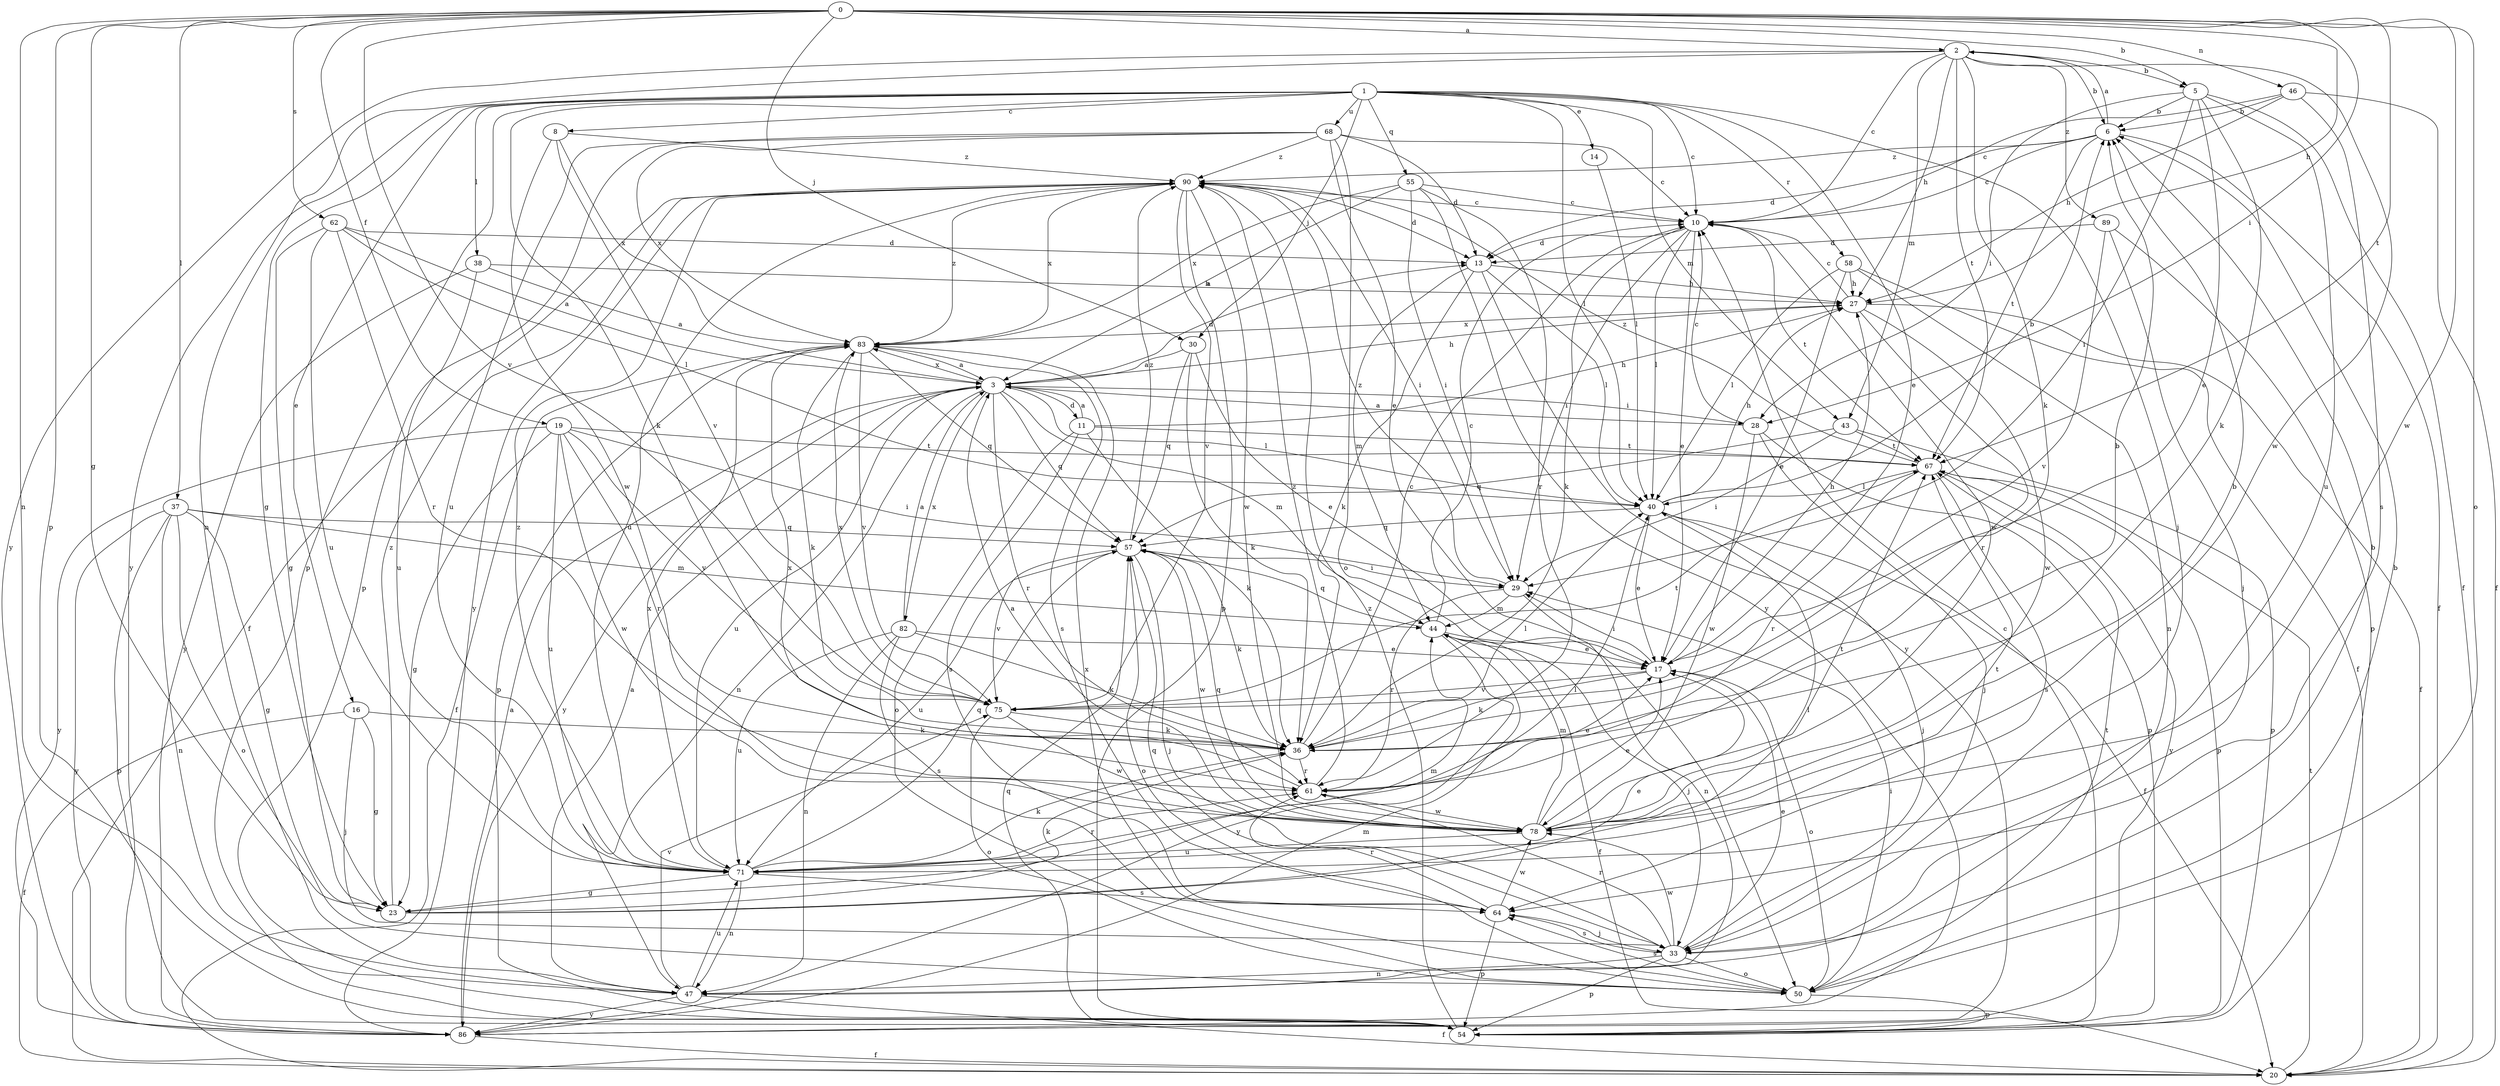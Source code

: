 strict digraph  {
0;
1;
2;
3;
5;
6;
8;
10;
11;
13;
14;
16;
17;
19;
20;
23;
27;
28;
29;
30;
33;
36;
37;
38;
40;
43;
44;
46;
47;
50;
54;
55;
57;
58;
61;
62;
64;
67;
68;
71;
75;
78;
82;
83;
86;
89;
90;
0 -> 2  [label=a];
0 -> 5  [label=b];
0 -> 19  [label=f];
0 -> 23  [label=g];
0 -> 27  [label=h];
0 -> 28  [label=i];
0 -> 30  [label=j];
0 -> 37  [label=l];
0 -> 46  [label=n];
0 -> 47  [label=n];
0 -> 50  [label=o];
0 -> 54  [label=p];
0 -> 62  [label=s];
0 -> 67  [label=t];
0 -> 75  [label=v];
0 -> 78  [label=w];
1 -> 8  [label=c];
1 -> 10  [label=c];
1 -> 14  [label=e];
1 -> 16  [label=e];
1 -> 17  [label=e];
1 -> 23  [label=g];
1 -> 30  [label=j];
1 -> 33  [label=j];
1 -> 36  [label=k];
1 -> 38  [label=l];
1 -> 40  [label=l];
1 -> 43  [label=m];
1 -> 54  [label=p];
1 -> 55  [label=q];
1 -> 58  [label=r];
1 -> 68  [label=u];
1 -> 86  [label=y];
2 -> 5  [label=b];
2 -> 6  [label=b];
2 -> 10  [label=c];
2 -> 27  [label=h];
2 -> 36  [label=k];
2 -> 43  [label=m];
2 -> 47  [label=n];
2 -> 67  [label=t];
2 -> 78  [label=w];
2 -> 86  [label=y];
2 -> 89  [label=z];
3 -> 11  [label=d];
3 -> 13  [label=d];
3 -> 27  [label=h];
3 -> 28  [label=i];
3 -> 40  [label=l];
3 -> 44  [label=m];
3 -> 47  [label=n];
3 -> 57  [label=q];
3 -> 61  [label=r];
3 -> 71  [label=u];
3 -> 82  [label=x];
3 -> 83  [label=x];
3 -> 86  [label=y];
5 -> 6  [label=b];
5 -> 17  [label=e];
5 -> 20  [label=f];
5 -> 28  [label=i];
5 -> 29  [label=i];
5 -> 36  [label=k];
5 -> 71  [label=u];
6 -> 2  [label=a];
6 -> 10  [label=c];
6 -> 13  [label=d];
6 -> 20  [label=f];
6 -> 67  [label=t];
6 -> 90  [label=z];
8 -> 75  [label=v];
8 -> 78  [label=w];
8 -> 83  [label=x];
8 -> 90  [label=z];
10 -> 13  [label=d];
10 -> 17  [label=e];
10 -> 29  [label=i];
10 -> 36  [label=k];
10 -> 40  [label=l];
10 -> 67  [label=t];
10 -> 78  [label=w];
11 -> 3  [label=a];
11 -> 27  [label=h];
11 -> 36  [label=k];
11 -> 50  [label=o];
11 -> 64  [label=s];
11 -> 67  [label=t];
13 -> 27  [label=h];
13 -> 36  [label=k];
13 -> 40  [label=l];
13 -> 44  [label=m];
13 -> 86  [label=y];
14 -> 40  [label=l];
16 -> 20  [label=f];
16 -> 23  [label=g];
16 -> 33  [label=j];
16 -> 36  [label=k];
17 -> 27  [label=h];
17 -> 29  [label=i];
17 -> 36  [label=k];
17 -> 50  [label=o];
17 -> 75  [label=v];
19 -> 23  [label=g];
19 -> 29  [label=i];
19 -> 61  [label=r];
19 -> 67  [label=t];
19 -> 71  [label=u];
19 -> 75  [label=v];
19 -> 78  [label=w];
19 -> 86  [label=y];
20 -> 67  [label=t];
23 -> 17  [label=e];
23 -> 36  [label=k];
23 -> 40  [label=l];
23 -> 44  [label=m];
23 -> 90  [label=z];
27 -> 10  [label=c];
27 -> 20  [label=f];
27 -> 61  [label=r];
27 -> 78  [label=w];
27 -> 83  [label=x];
28 -> 3  [label=a];
28 -> 10  [label=c];
28 -> 33  [label=j];
28 -> 54  [label=p];
28 -> 78  [label=w];
29 -> 44  [label=m];
29 -> 47  [label=n];
29 -> 61  [label=r];
29 -> 90  [label=z];
30 -> 3  [label=a];
30 -> 17  [label=e];
30 -> 36  [label=k];
30 -> 57  [label=q];
33 -> 6  [label=b];
33 -> 17  [label=e];
33 -> 47  [label=n];
33 -> 50  [label=o];
33 -> 54  [label=p];
33 -> 57  [label=q];
33 -> 61  [label=r];
33 -> 64  [label=s];
33 -> 78  [label=w];
36 -> 6  [label=b];
36 -> 10  [label=c];
36 -> 40  [label=l];
36 -> 61  [label=r];
37 -> 23  [label=g];
37 -> 44  [label=m];
37 -> 47  [label=n];
37 -> 50  [label=o];
37 -> 54  [label=p];
37 -> 57  [label=q];
37 -> 86  [label=y];
38 -> 3  [label=a];
38 -> 27  [label=h];
38 -> 71  [label=u];
38 -> 86  [label=y];
40 -> 6  [label=b];
40 -> 17  [label=e];
40 -> 20  [label=f];
40 -> 27  [label=h];
40 -> 33  [label=j];
40 -> 57  [label=q];
43 -> 29  [label=i];
43 -> 54  [label=p];
43 -> 57  [label=q];
43 -> 67  [label=t];
44 -> 10  [label=c];
44 -> 17  [label=e];
44 -> 20  [label=f];
44 -> 33  [label=j];
44 -> 57  [label=q];
44 -> 86  [label=y];
46 -> 6  [label=b];
46 -> 10  [label=c];
46 -> 20  [label=f];
46 -> 27  [label=h];
46 -> 64  [label=s];
47 -> 3  [label=a];
47 -> 20  [label=f];
47 -> 71  [label=u];
47 -> 75  [label=v];
47 -> 86  [label=y];
50 -> 6  [label=b];
50 -> 29  [label=i];
50 -> 54  [label=p];
50 -> 64  [label=s];
50 -> 67  [label=t];
50 -> 83  [label=x];
54 -> 10  [label=c];
54 -> 57  [label=q];
54 -> 90  [label=z];
55 -> 3  [label=a];
55 -> 10  [label=c];
55 -> 29  [label=i];
55 -> 61  [label=r];
55 -> 83  [label=x];
55 -> 86  [label=y];
57 -> 29  [label=i];
57 -> 33  [label=j];
57 -> 36  [label=k];
57 -> 50  [label=o];
57 -> 71  [label=u];
57 -> 75  [label=v];
57 -> 78  [label=w];
57 -> 90  [label=z];
58 -> 17  [label=e];
58 -> 20  [label=f];
58 -> 27  [label=h];
58 -> 40  [label=l];
58 -> 47  [label=n];
61 -> 17  [label=e];
61 -> 78  [label=w];
61 -> 83  [label=x];
61 -> 90  [label=z];
62 -> 3  [label=a];
62 -> 13  [label=d];
62 -> 23  [label=g];
62 -> 40  [label=l];
62 -> 61  [label=r];
62 -> 71  [label=u];
64 -> 33  [label=j];
64 -> 54  [label=p];
64 -> 61  [label=r];
64 -> 78  [label=w];
67 -> 40  [label=l];
67 -> 54  [label=p];
67 -> 61  [label=r];
67 -> 64  [label=s];
67 -> 86  [label=y];
67 -> 90  [label=z];
68 -> 10  [label=c];
68 -> 13  [label=d];
68 -> 17  [label=e];
68 -> 50  [label=o];
68 -> 54  [label=p];
68 -> 71  [label=u];
68 -> 83  [label=x];
68 -> 90  [label=z];
71 -> 23  [label=g];
71 -> 36  [label=k];
71 -> 40  [label=l];
71 -> 47  [label=n];
71 -> 57  [label=q];
71 -> 61  [label=r];
71 -> 64  [label=s];
71 -> 67  [label=t];
71 -> 83  [label=x];
71 -> 90  [label=z];
75 -> 36  [label=k];
75 -> 50  [label=o];
75 -> 67  [label=t];
75 -> 78  [label=w];
75 -> 83  [label=x];
78 -> 3  [label=a];
78 -> 6  [label=b];
78 -> 17  [label=e];
78 -> 44  [label=m];
78 -> 57  [label=q];
78 -> 67  [label=t];
78 -> 71  [label=u];
82 -> 3  [label=a];
82 -> 17  [label=e];
82 -> 36  [label=k];
82 -> 47  [label=n];
82 -> 64  [label=s];
82 -> 71  [label=u];
83 -> 3  [label=a];
83 -> 20  [label=f];
83 -> 36  [label=k];
83 -> 54  [label=p];
83 -> 57  [label=q];
83 -> 64  [label=s];
83 -> 75  [label=v];
83 -> 90  [label=z];
86 -> 3  [label=a];
86 -> 20  [label=f];
86 -> 44  [label=m];
89 -> 13  [label=d];
89 -> 33  [label=j];
89 -> 54  [label=p];
89 -> 75  [label=v];
90 -> 10  [label=c];
90 -> 13  [label=d];
90 -> 20  [label=f];
90 -> 29  [label=i];
90 -> 54  [label=p];
90 -> 71  [label=u];
90 -> 75  [label=v];
90 -> 78  [label=w];
90 -> 83  [label=x];
90 -> 86  [label=y];
}
